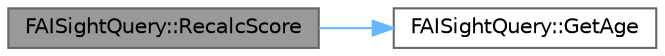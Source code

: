 digraph "FAISightQuery::RecalcScore"
{
 // INTERACTIVE_SVG=YES
 // LATEX_PDF_SIZE
  bgcolor="transparent";
  edge [fontname=Helvetica,fontsize=10,labelfontname=Helvetica,labelfontsize=10];
  node [fontname=Helvetica,fontsize=10,shape=box,height=0.2,width=0.4];
  rankdir="LR";
  Node1 [id="Node000001",label="FAISightQuery::RecalcScore",height=0.2,width=0.4,color="gray40", fillcolor="grey60", style="filled", fontcolor="black",tooltip="Note: This should only be called on queries that are queued up for later processing (in SightQueriesO..."];
  Node1 -> Node2 [id="edge1_Node000001_Node000002",color="steelblue1",style="solid",tooltip=" "];
  Node2 [id="Node000002",label="FAISightQuery::GetAge",height=0.2,width=0.4,color="grey40", fillcolor="white", style="filled",URL="$d6/ddd/structFAISightQuery.html#a7a0f974633fc7b4441be744a2fea8ad8",tooltip="Note: This should only be called on queries that are queued up for later processing (in SightQueriesO..."];
}
